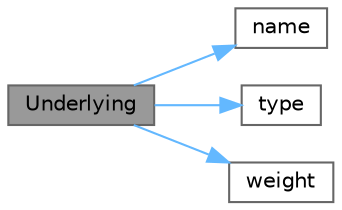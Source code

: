 digraph "Underlying"
{
 // INTERACTIVE_SVG=YES
 // LATEX_PDF_SIZE
  bgcolor="transparent";
  edge [fontname=Helvetica,fontsize=10,labelfontname=Helvetica,labelfontsize=10];
  node [fontname=Helvetica,fontsize=10,shape=box,height=0.2,width=0.4];
  rankdir="LR";
  Node1 [label="Underlying",height=0.2,width=0.4,color="gray40", fillcolor="grey60", style="filled", fontcolor="black",tooltip="Constructor with type, name, weight."];
  Node1 -> Node2 [color="steelblue1",style="solid"];
  Node2 [label="name",height=0.2,width=0.4,color="grey40", fillcolor="white", style="filled",URL="$classore_1_1data_1_1_underlying.html#a65aefd0537260430fee97c9e29c87aab",tooltip=" "];
  Node1 -> Node3 [color="steelblue1",style="solid"];
  Node3 [label="type",height=0.2,width=0.4,color="grey40", fillcolor="white", style="filled",URL="$classore_1_1data_1_1_underlying.html#a4acb75b8abcd83a41915c116edbd003c",tooltip=" "];
  Node1 -> Node4 [color="steelblue1",style="solid"];
  Node4 [label="weight",height=0.2,width=0.4,color="grey40", fillcolor="white", style="filled",URL="$classore_1_1data_1_1_underlying.html#a4d66d468256eeada9e46e2c3831180d0",tooltip=" "];
}
